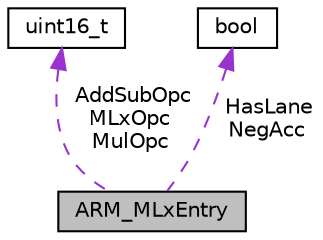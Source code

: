 digraph "ARM_MLxEntry"
{
 // LATEX_PDF_SIZE
  bgcolor="transparent";
  edge [fontname="Helvetica",fontsize="10",labelfontname="Helvetica",labelfontsize="10"];
  node [fontname="Helvetica",fontsize="10",shape="box"];
  Node1 [label="ARM_MLxEntry",height=0.2,width=0.4,color="black", fillcolor="grey75", style="filled", fontcolor="black",tooltip="ARM_MLxEntry - Record information about MLA / MLS instructions."];
  Node2 -> Node1 [dir="back",color="darkorchid3",fontsize="10",style="dashed",label=" AddSubOpc\nMLxOpc\nMulOpc" ,fontname="Helvetica"];
  Node2 [label="uint16_t",height=0.2,width=0.4,color="black",tooltip=" "];
  Node3 -> Node1 [dir="back",color="darkorchid3",fontsize="10",style="dashed",label=" HasLane\nNegAcc" ,fontname="Helvetica"];
  Node3 [label="bool",height=0.2,width=0.4,color="black",URL="$classbool.html",tooltip=" "];
}

